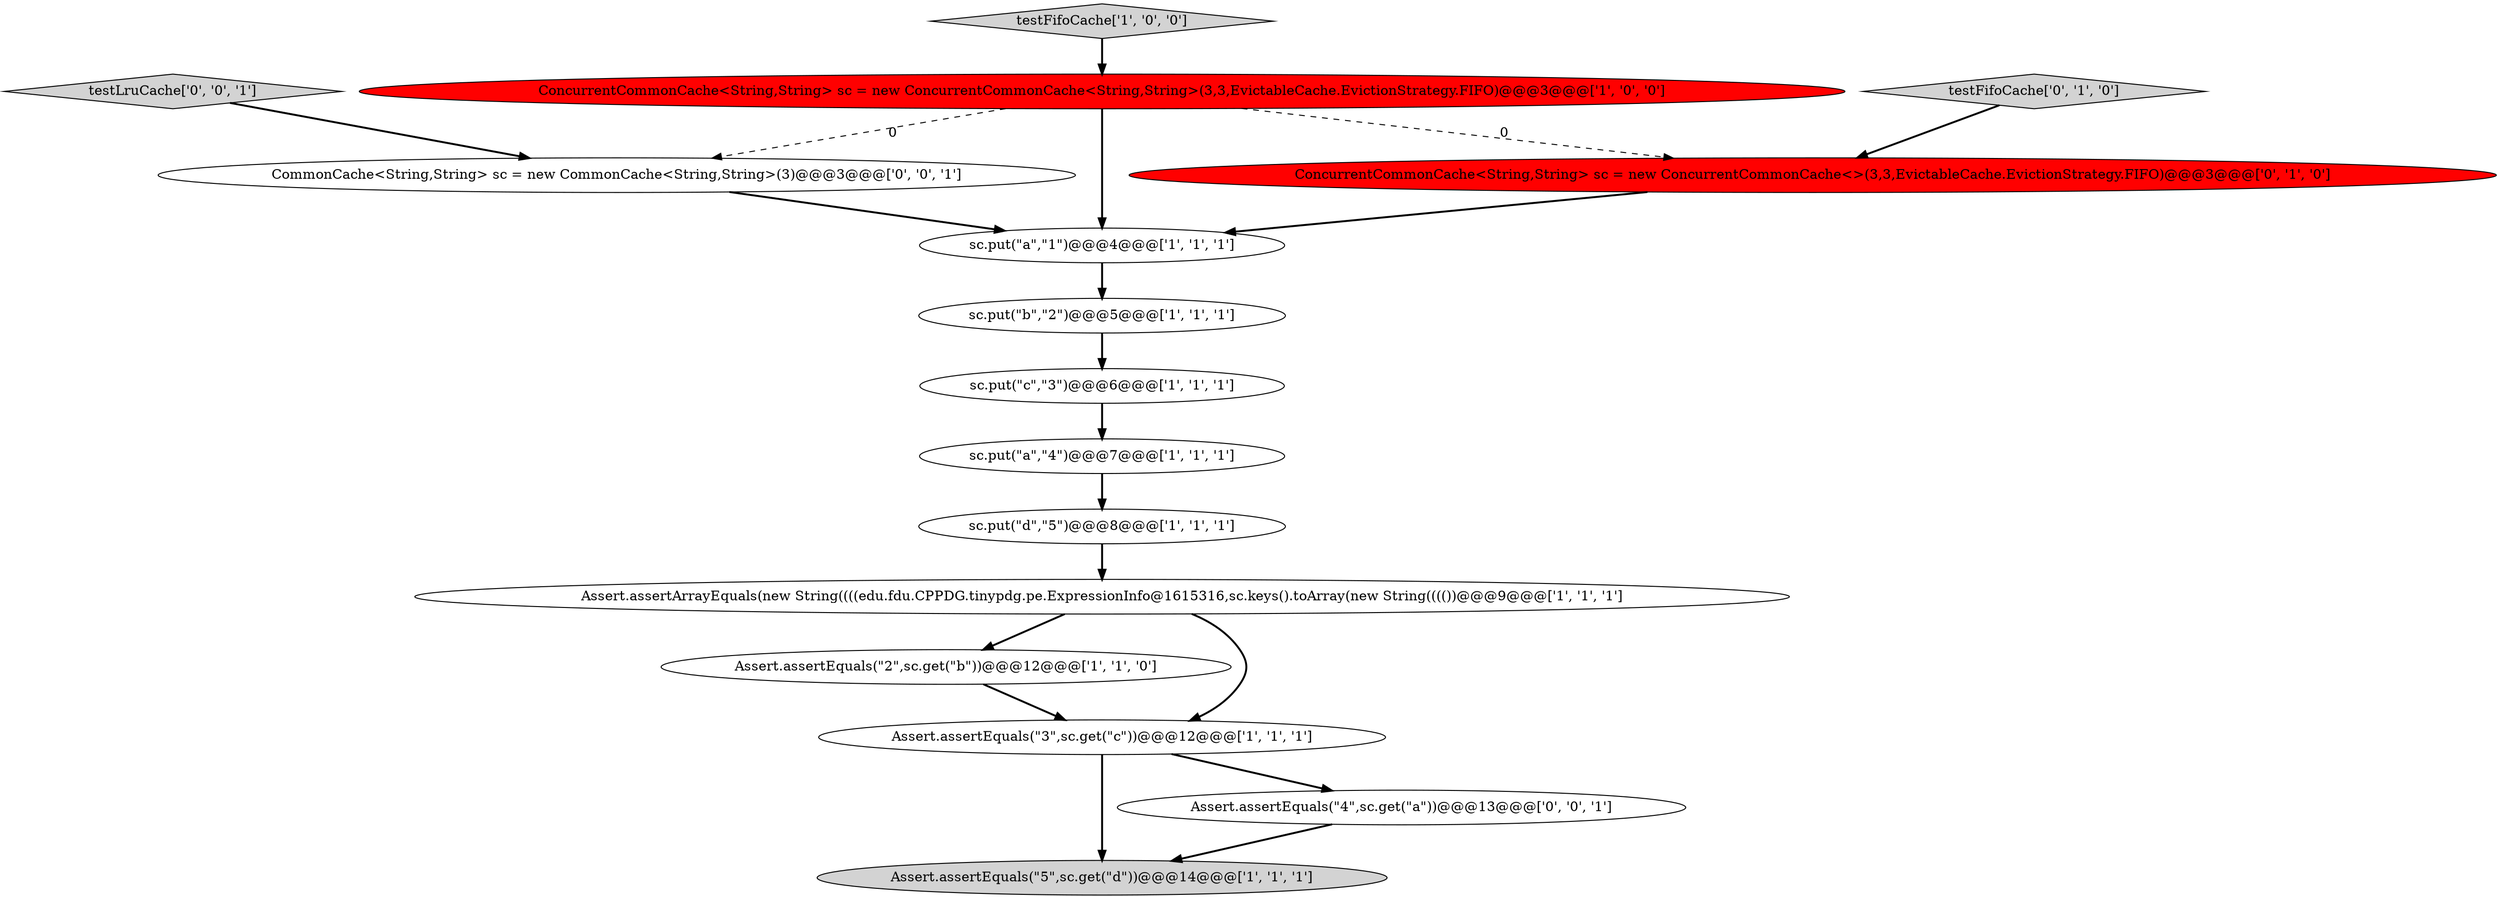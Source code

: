 digraph {
13 [style = filled, label = "CommonCache<String,String> sc = new CommonCache<String,String>(3)@@@3@@@['0', '0', '1']", fillcolor = white, shape = ellipse image = "AAA0AAABBB3BBB"];
1 [style = filled, label = "sc.put(\"d\",\"5\")@@@8@@@['1', '1', '1']", fillcolor = white, shape = ellipse image = "AAA0AAABBB1BBB"];
8 [style = filled, label = "Assert.assertEquals(\"3\",sc.get(\"c\"))@@@12@@@['1', '1', '1']", fillcolor = white, shape = ellipse image = "AAA0AAABBB1BBB"];
11 [style = filled, label = "ConcurrentCommonCache<String,String> sc = new ConcurrentCommonCache<>(3,3,EvictableCache.EvictionStrategy.FIFO)@@@3@@@['0', '1', '0']", fillcolor = red, shape = ellipse image = "AAA1AAABBB2BBB"];
9 [style = filled, label = "sc.put(\"a\",\"4\")@@@7@@@['1', '1', '1']", fillcolor = white, shape = ellipse image = "AAA0AAABBB1BBB"];
7 [style = filled, label = "Assert.assertEquals(\"5\",sc.get(\"d\"))@@@14@@@['1', '1', '1']", fillcolor = lightgray, shape = ellipse image = "AAA0AAABBB1BBB"];
0 [style = filled, label = "testFifoCache['1', '0', '0']", fillcolor = lightgray, shape = diamond image = "AAA0AAABBB1BBB"];
2 [style = filled, label = "ConcurrentCommonCache<String,String> sc = new ConcurrentCommonCache<String,String>(3,3,EvictableCache.EvictionStrategy.FIFO)@@@3@@@['1', '0', '0']", fillcolor = red, shape = ellipse image = "AAA1AAABBB1BBB"];
10 [style = filled, label = "sc.put(\"c\",\"3\")@@@6@@@['1', '1', '1']", fillcolor = white, shape = ellipse image = "AAA0AAABBB1BBB"];
3 [style = filled, label = "sc.put(\"b\",\"2\")@@@5@@@['1', '1', '1']", fillcolor = white, shape = ellipse image = "AAA0AAABBB1BBB"];
5 [style = filled, label = "Assert.assertEquals(\"2\",sc.get(\"b\"))@@@12@@@['1', '1', '0']", fillcolor = white, shape = ellipse image = "AAA0AAABBB1BBB"];
15 [style = filled, label = "testLruCache['0', '0', '1']", fillcolor = lightgray, shape = diamond image = "AAA0AAABBB3BBB"];
6 [style = filled, label = "sc.put(\"a\",\"1\")@@@4@@@['1', '1', '1']", fillcolor = white, shape = ellipse image = "AAA0AAABBB1BBB"];
12 [style = filled, label = "testFifoCache['0', '1', '0']", fillcolor = lightgray, shape = diamond image = "AAA0AAABBB2BBB"];
14 [style = filled, label = "Assert.assertEquals(\"4\",sc.get(\"a\"))@@@13@@@['0', '0', '1']", fillcolor = white, shape = ellipse image = "AAA0AAABBB3BBB"];
4 [style = filled, label = "Assert.assertArrayEquals(new String((((edu.fdu.CPPDG.tinypdg.pe.ExpressionInfo@1615316,sc.keys().toArray(new String(((())@@@9@@@['1', '1', '1']", fillcolor = white, shape = ellipse image = "AAA0AAABBB1BBB"];
6->3 [style = bold, label=""];
3->10 [style = bold, label=""];
5->8 [style = bold, label=""];
1->4 [style = bold, label=""];
10->9 [style = bold, label=""];
4->8 [style = bold, label=""];
8->14 [style = bold, label=""];
15->13 [style = bold, label=""];
2->11 [style = dashed, label="0"];
13->6 [style = bold, label=""];
9->1 [style = bold, label=""];
4->5 [style = bold, label=""];
2->6 [style = bold, label=""];
14->7 [style = bold, label=""];
2->13 [style = dashed, label="0"];
8->7 [style = bold, label=""];
11->6 [style = bold, label=""];
0->2 [style = bold, label=""];
12->11 [style = bold, label=""];
}
